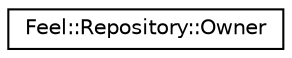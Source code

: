 digraph "Graphical Class Hierarchy"
{
 // LATEX_PDF_SIZE
  edge [fontname="Helvetica",fontsize="10",labelfontname="Helvetica",labelfontsize="10"];
  node [fontname="Helvetica",fontsize="10",shape=record];
  rankdir="LR";
  Node0 [label="Feel::Repository::Owner",height=0.2,width=0.4,color="black", fillcolor="white", style="filled",URL="$structFeel_1_1Repository_1_1Owner.html",tooltip=" "];
}

